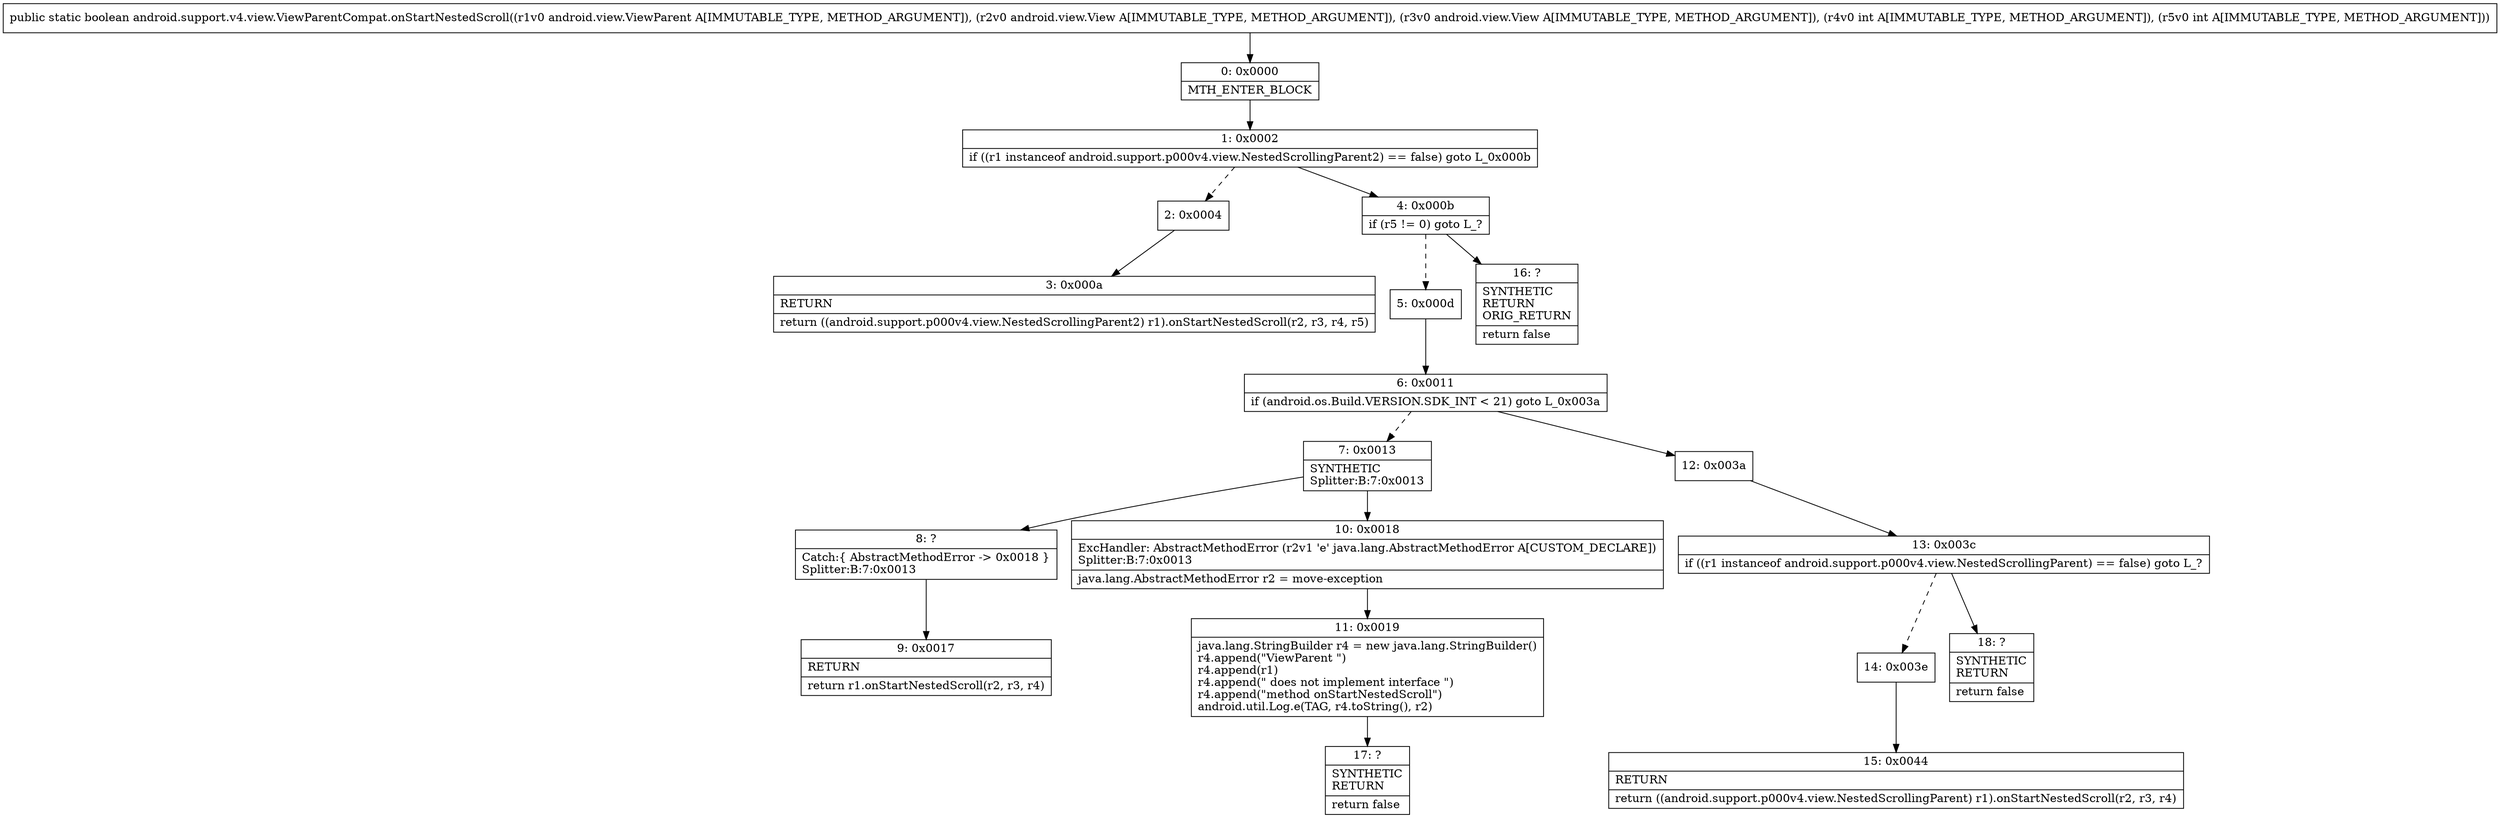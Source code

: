 digraph "CFG forandroid.support.v4.view.ViewParentCompat.onStartNestedScroll(Landroid\/view\/ViewParent;Landroid\/view\/View;Landroid\/view\/View;II)Z" {
Node_0 [shape=record,label="{0\:\ 0x0000|MTH_ENTER_BLOCK\l}"];
Node_1 [shape=record,label="{1\:\ 0x0002|if ((r1 instanceof android.support.p000v4.view.NestedScrollingParent2) == false) goto L_0x000b\l}"];
Node_2 [shape=record,label="{2\:\ 0x0004}"];
Node_3 [shape=record,label="{3\:\ 0x000a|RETURN\l|return ((android.support.p000v4.view.NestedScrollingParent2) r1).onStartNestedScroll(r2, r3, r4, r5)\l}"];
Node_4 [shape=record,label="{4\:\ 0x000b|if (r5 != 0) goto L_?\l}"];
Node_5 [shape=record,label="{5\:\ 0x000d}"];
Node_6 [shape=record,label="{6\:\ 0x0011|if (android.os.Build.VERSION.SDK_INT \< 21) goto L_0x003a\l}"];
Node_7 [shape=record,label="{7\:\ 0x0013|SYNTHETIC\lSplitter:B:7:0x0013\l}"];
Node_8 [shape=record,label="{8\:\ ?|Catch:\{ AbstractMethodError \-\> 0x0018 \}\lSplitter:B:7:0x0013\l}"];
Node_9 [shape=record,label="{9\:\ 0x0017|RETURN\l|return r1.onStartNestedScroll(r2, r3, r4)\l}"];
Node_10 [shape=record,label="{10\:\ 0x0018|ExcHandler: AbstractMethodError (r2v1 'e' java.lang.AbstractMethodError A[CUSTOM_DECLARE])\lSplitter:B:7:0x0013\l|java.lang.AbstractMethodError r2 = move\-exception\l}"];
Node_11 [shape=record,label="{11\:\ 0x0019|java.lang.StringBuilder r4 = new java.lang.StringBuilder()\lr4.append(\"ViewParent \")\lr4.append(r1)\lr4.append(\" does not implement interface \")\lr4.append(\"method onStartNestedScroll\")\landroid.util.Log.e(TAG, r4.toString(), r2)\l}"];
Node_12 [shape=record,label="{12\:\ 0x003a}"];
Node_13 [shape=record,label="{13\:\ 0x003c|if ((r1 instanceof android.support.p000v4.view.NestedScrollingParent) == false) goto L_?\l}"];
Node_14 [shape=record,label="{14\:\ 0x003e}"];
Node_15 [shape=record,label="{15\:\ 0x0044|RETURN\l|return ((android.support.p000v4.view.NestedScrollingParent) r1).onStartNestedScroll(r2, r3, r4)\l}"];
Node_16 [shape=record,label="{16\:\ ?|SYNTHETIC\lRETURN\lORIG_RETURN\l|return false\l}"];
Node_17 [shape=record,label="{17\:\ ?|SYNTHETIC\lRETURN\l|return false\l}"];
Node_18 [shape=record,label="{18\:\ ?|SYNTHETIC\lRETURN\l|return false\l}"];
MethodNode[shape=record,label="{public static boolean android.support.v4.view.ViewParentCompat.onStartNestedScroll((r1v0 android.view.ViewParent A[IMMUTABLE_TYPE, METHOD_ARGUMENT]), (r2v0 android.view.View A[IMMUTABLE_TYPE, METHOD_ARGUMENT]), (r3v0 android.view.View A[IMMUTABLE_TYPE, METHOD_ARGUMENT]), (r4v0 int A[IMMUTABLE_TYPE, METHOD_ARGUMENT]), (r5v0 int A[IMMUTABLE_TYPE, METHOD_ARGUMENT])) }"];
MethodNode -> Node_0;
Node_0 -> Node_1;
Node_1 -> Node_2[style=dashed];
Node_1 -> Node_4;
Node_2 -> Node_3;
Node_4 -> Node_5[style=dashed];
Node_4 -> Node_16;
Node_5 -> Node_6;
Node_6 -> Node_7[style=dashed];
Node_6 -> Node_12;
Node_7 -> Node_8;
Node_7 -> Node_10;
Node_8 -> Node_9;
Node_10 -> Node_11;
Node_11 -> Node_17;
Node_12 -> Node_13;
Node_13 -> Node_14[style=dashed];
Node_13 -> Node_18;
Node_14 -> Node_15;
}

